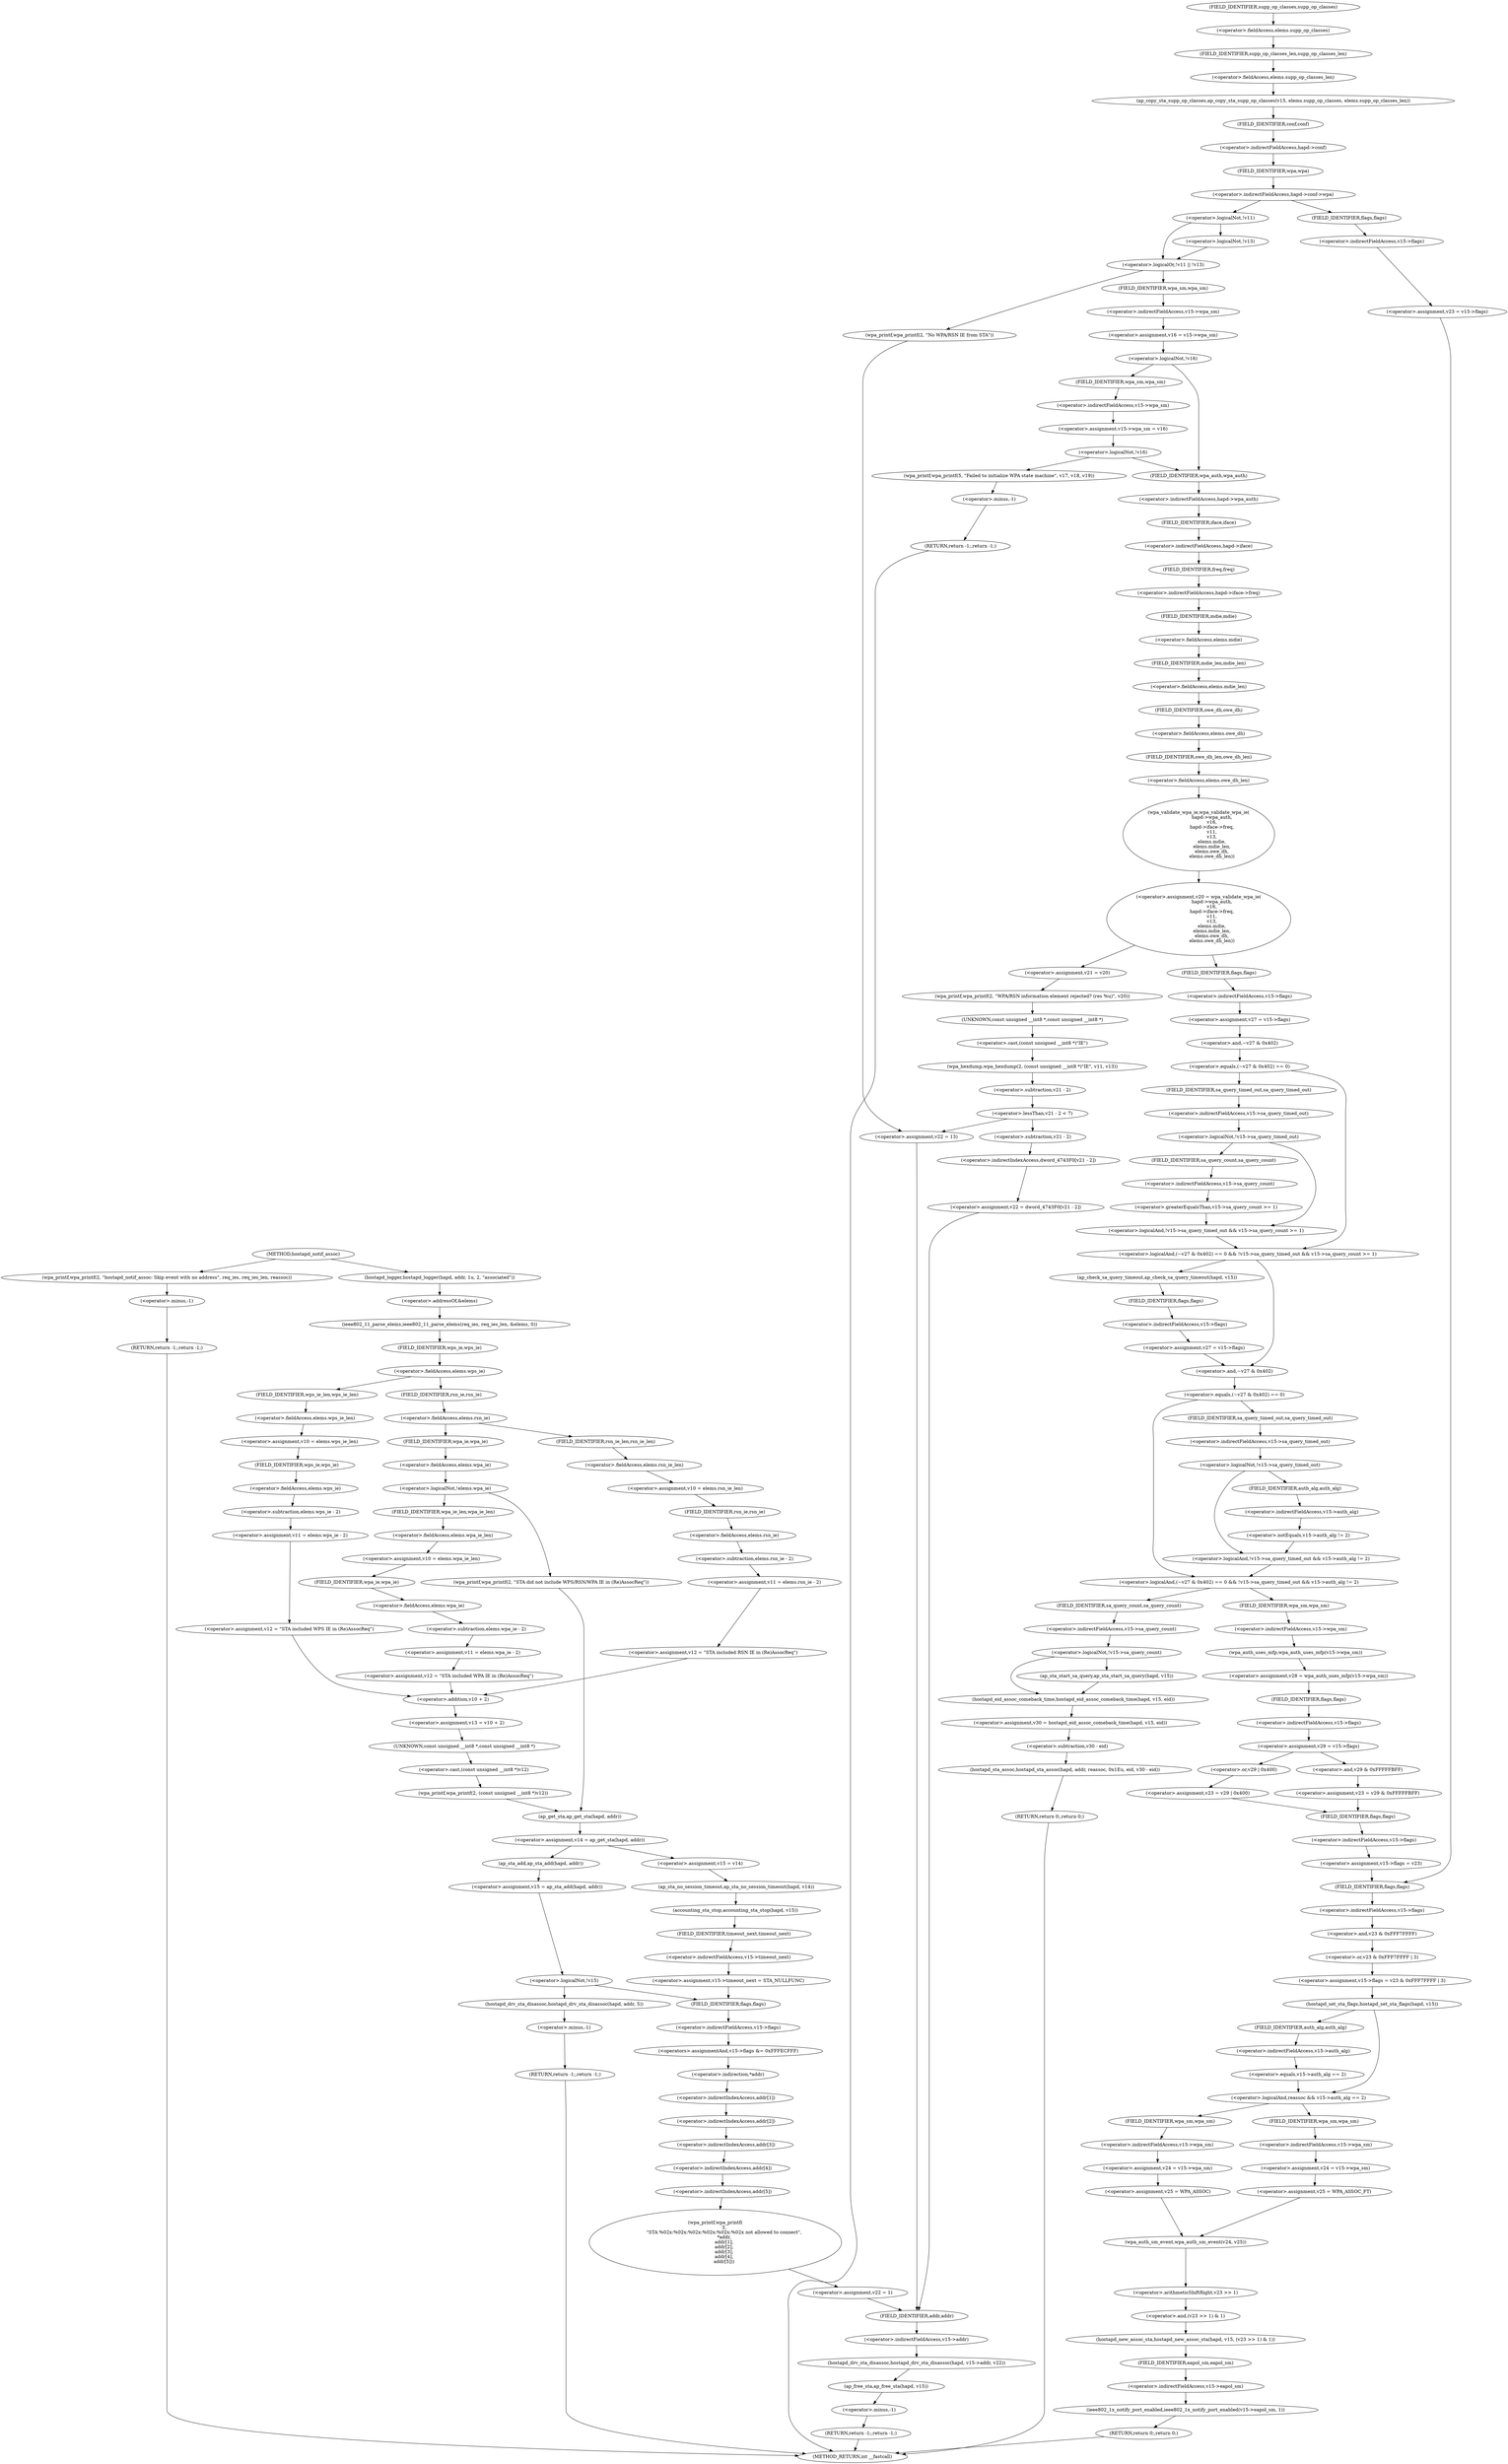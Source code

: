 digraph hostapd_notif_assoc {  
"1000155" [label = "(hostapd_logger,hostapd_logger(hapd, addr, 1u, 2, \"associated\"))" ]
"1000161" [label = "(ieee802_11_parse_elems,ieee802_11_parse_elems(req_ies, req_ies_len, &elems, 0))" ]
"1000164" [label = "(<operator>.addressOf,&elems)" ]
"1000168" [label = "(<operator>.fieldAccess,elems.wps_ie)" ]
"1000170" [label = "(FIELD_IDENTIFIER,wps_ie,wps_ie)" ]
"1000172" [label = "(<operator>.assignment,v10 = elems.wps_ie_len)" ]
"1000174" [label = "(<operator>.fieldAccess,elems.wps_ie_len)" ]
"1000176" [label = "(FIELD_IDENTIFIER,wps_ie_len,wps_ie_len)" ]
"1000177" [label = "(<operator>.assignment,v11 = elems.wps_ie - 2)" ]
"1000179" [label = "(<operator>.subtraction,elems.wps_ie - 2)" ]
"1000180" [label = "(<operator>.fieldAccess,elems.wps_ie)" ]
"1000182" [label = "(FIELD_IDENTIFIER,wps_ie,wps_ie)" ]
"1000184" [label = "(<operator>.assignment,v12 = \"STA included WPS IE in (Re)AssocReq\")" ]
"1000189" [label = "(<operator>.fieldAccess,elems.rsn_ie)" ]
"1000191" [label = "(FIELD_IDENTIFIER,rsn_ie,rsn_ie)" ]
"1000193" [label = "(<operator>.assignment,v10 = elems.rsn_ie_len)" ]
"1000195" [label = "(<operator>.fieldAccess,elems.rsn_ie_len)" ]
"1000197" [label = "(FIELD_IDENTIFIER,rsn_ie_len,rsn_ie_len)" ]
"1000198" [label = "(<operator>.assignment,v11 = elems.rsn_ie - 2)" ]
"1000200" [label = "(<operator>.subtraction,elems.rsn_ie - 2)" ]
"1000201" [label = "(<operator>.fieldAccess,elems.rsn_ie)" ]
"1000203" [label = "(FIELD_IDENTIFIER,rsn_ie,rsn_ie)" ]
"1000205" [label = "(<operator>.assignment,v12 = \"STA included RSN IE in (Re)AssocReq\")" ]
"1000211" [label = "(<operator>.logicalNot,!elems.wpa_ie)" ]
"1000212" [label = "(<operator>.fieldAccess,elems.wpa_ie)" ]
"1000214" [label = "(FIELD_IDENTIFIER,wpa_ie,wpa_ie)" ]
"1000216" [label = "(wpa_printf,wpa_printf(2, \"STA did not include WPS/RSN/WPA IE in (Re)AssocReq\"))" ]
"1000222" [label = "(<operator>.assignment,v14 = ap_get_sta(hapd, addr))" ]
"1000224" [label = "(ap_get_sta,ap_get_sta(hapd, addr))" ]
"1000230" [label = "(<operator>.assignment,v15 = v14)" ]
"1000233" [label = "(ap_sta_no_session_timeout,ap_sta_no_session_timeout(hapd, v14))" ]
"1000236" [label = "(accounting_sta_stop,accounting_sta_stop(hapd, v15))" ]
"1000239" [label = "(<operator>.assignment,v15->timeout_next = STA_NULLFUNC)" ]
"1000240" [label = "(<operator>.indirectFieldAccess,v15->timeout_next)" ]
"1000242" [label = "(FIELD_IDENTIFIER,timeout_next,timeout_next)" ]
"1000246" [label = "(<operator>.assignment,v15 = ap_sta_add(hapd, addr))" ]
"1000248" [label = "(ap_sta_add,ap_sta_add(hapd, addr))" ]
"1000252" [label = "(<operator>.logicalNot,!v15)" ]
"1000255" [label = "(hostapd_drv_sta_disassoc,hostapd_drv_sta_disassoc(hapd, addr, 5))" ]
"1000259" [label = "(RETURN,return -1;,return -1;)" ]
"1000260" [label = "(<operator>.minus,-1)" ]
"1000262" [label = "(<operators>.assignmentAnd,v15->flags &= 0xFFFECFFF)" ]
"1000263" [label = "(<operator>.indirectFieldAccess,v15->flags)" ]
"1000265" [label = "(FIELD_IDENTIFIER,flags,flags)" ]
"1000268" [label = "(wpa_printf,wpa_printf(\n            3,\n            \"STA %02x:%02x:%02x:%02x:%02x:%02x not allowed to connect\",\n            *addr,\n            addr[1],\n            addr[2],\n            addr[3],\n            addr[4],\n            addr[5]))" ]
"1000271" [label = "(<operator>.indirection,*addr)" ]
"1000273" [label = "(<operator>.indirectIndexAccess,addr[1])" ]
"1000276" [label = "(<operator>.indirectIndexAccess,addr[2])" ]
"1000279" [label = "(<operator>.indirectIndexAccess,addr[3])" ]
"1000282" [label = "(<operator>.indirectIndexAccess,addr[4])" ]
"1000285" [label = "(<operator>.indirectIndexAccess,addr[5])" ]
"1000288" [label = "(<operator>.assignment,v22 = 1)" ]
"1000292" [label = "(ap_copy_sta_supp_op_classes,ap_copy_sta_supp_op_classes(v15, elems.supp_op_classes, elems.supp_op_classes_len))" ]
"1000294" [label = "(<operator>.fieldAccess,elems.supp_op_classes)" ]
"1000296" [label = "(FIELD_IDENTIFIER,supp_op_classes,supp_op_classes)" ]
"1000297" [label = "(<operator>.fieldAccess,elems.supp_op_classes_len)" ]
"1000299" [label = "(FIELD_IDENTIFIER,supp_op_classes_len,supp_op_classes_len)" ]
"1000301" [label = "(<operator>.indirectFieldAccess,hapd->conf->wpa)" ]
"1000302" [label = "(<operator>.indirectFieldAccess,hapd->conf)" ]
"1000304" [label = "(FIELD_IDENTIFIER,conf,conf)" ]
"1000305" [label = "(FIELD_IDENTIFIER,wpa,wpa)" ]
"1000308" [label = "(<operator>.logicalOr,!v11 || !v13)" ]
"1000309" [label = "(<operator>.logicalNot,!v11)" ]
"1000311" [label = "(<operator>.logicalNot,!v13)" ]
"1000314" [label = "(wpa_printf,wpa_printf(2, \"No WPA/RSN IE from STA\"))" ]
"1000318" [label = "(<operator>.assignment,v16 = v15->wpa_sm)" ]
"1000320" [label = "(<operator>.indirectFieldAccess,v15->wpa_sm)" ]
"1000322" [label = "(FIELD_IDENTIFIER,wpa_sm,wpa_sm)" ]
"1000324" [label = "(<operator>.logicalNot,!v16)" ]
"1000327" [label = "(<operator>.assignment,v15->wpa_sm = v16)" ]
"1000328" [label = "(<operator>.indirectFieldAccess,v15->wpa_sm)" ]
"1000330" [label = "(FIELD_IDENTIFIER,wpa_sm,wpa_sm)" ]
"1000333" [label = "(<operator>.logicalNot,!v16)" ]
"1000336" [label = "(wpa_printf,wpa_printf(5, \"Failed to initialize WPA state machine\", v17, v18, v19))" ]
"1000342" [label = "(RETURN,return -1;,return -1;)" ]
"1000343" [label = "(<operator>.minus,-1)" ]
"1000345" [label = "(<operator>.assignment,v20 = wpa_validate_wpa_ie(\n                  hapd->wpa_auth,\n                  v16,\n                  hapd->iface->freq,\n                  v11,\n                  v13,\n                  elems.mdie,\n                  elems.mdie_len,\n                  elems.owe_dh,\n                  elems.owe_dh_len))" ]
"1000347" [label = "(wpa_validate_wpa_ie,wpa_validate_wpa_ie(\n                  hapd->wpa_auth,\n                  v16,\n                  hapd->iface->freq,\n                  v11,\n                  v13,\n                  elems.mdie,\n                  elems.mdie_len,\n                  elems.owe_dh,\n                  elems.owe_dh_len))" ]
"1000348" [label = "(<operator>.indirectFieldAccess,hapd->wpa_auth)" ]
"1000350" [label = "(FIELD_IDENTIFIER,wpa_auth,wpa_auth)" ]
"1000352" [label = "(<operator>.indirectFieldAccess,hapd->iface->freq)" ]
"1000353" [label = "(<operator>.indirectFieldAccess,hapd->iface)" ]
"1000355" [label = "(FIELD_IDENTIFIER,iface,iface)" ]
"1000356" [label = "(FIELD_IDENTIFIER,freq,freq)" ]
"1000359" [label = "(<operator>.fieldAccess,elems.mdie)" ]
"1000361" [label = "(FIELD_IDENTIFIER,mdie,mdie)" ]
"1000362" [label = "(<operator>.fieldAccess,elems.mdie_len)" ]
"1000364" [label = "(FIELD_IDENTIFIER,mdie_len,mdie_len)" ]
"1000365" [label = "(<operator>.fieldAccess,elems.owe_dh)" ]
"1000367" [label = "(FIELD_IDENTIFIER,owe_dh,owe_dh)" ]
"1000368" [label = "(<operator>.fieldAccess,elems.owe_dh_len)" ]
"1000370" [label = "(FIELD_IDENTIFIER,owe_dh_len,owe_dh_len)" ]
"1000374" [label = "(<operator>.assignment,v21 = v20)" ]
"1000377" [label = "(wpa_printf,wpa_printf(2, \"WPA/RSN information element rejected? (res %u)\", v20))" ]
"1000381" [label = "(wpa_hexdump,wpa_hexdump(2, (const unsigned __int8 *)\"IE\", v11, v13))" ]
"1000383" [label = "(<operator>.cast,(const unsigned __int8 *)\"IE\")" ]
"1000384" [label = "(UNKNOWN,const unsigned __int8 *,const unsigned __int8 *)" ]
"1000389" [label = "(<operator>.lessThan,v21 - 2 < 7)" ]
"1000390" [label = "(<operator>.subtraction,v21 - 2)" ]
"1000395" [label = "(<operator>.assignment,v22 = dword_4743F0[v21 - 2])" ]
"1000397" [label = "(<operator>.indirectIndexAccess,dword_4743F0[v21 - 2])" ]
"1000399" [label = "(<operator>.subtraction,v21 - 2)" ]
"1000403" [label = "(hostapd_drv_sta_disassoc,hostapd_drv_sta_disassoc(hapd, v15->addr, v22))" ]
"1000405" [label = "(<operator>.indirectFieldAccess,v15->addr)" ]
"1000407" [label = "(FIELD_IDENTIFIER,addr,addr)" ]
"1000409" [label = "(ap_free_sta,ap_free_sta(hapd, v15))" ]
"1000412" [label = "(RETURN,return -1;,return -1;)" ]
"1000413" [label = "(<operator>.minus,-1)" ]
"1000416" [label = "(<operator>.assignment,v22 = 13)" ]
"1000420" [label = "(<operator>.assignment,v27 = v15->flags)" ]
"1000422" [label = "(<operator>.indirectFieldAccess,v15->flags)" ]
"1000424" [label = "(FIELD_IDENTIFIER,flags,flags)" ]
"1000426" [label = "(<operator>.logicalAnd,(~v27 & 0x402) == 0 && !v15->sa_query_timed_out && v15->sa_query_count >= 1)" ]
"1000427" [label = "(<operator>.equals,(~v27 & 0x402) == 0)" ]
"1000428" [label = "(<operator>.and,~v27 & 0x402)" ]
"1000432" [label = "(<operator>.logicalAnd,!v15->sa_query_timed_out && v15->sa_query_count >= 1)" ]
"1000433" [label = "(<operator>.logicalNot,!v15->sa_query_timed_out)" ]
"1000434" [label = "(<operator>.indirectFieldAccess,v15->sa_query_timed_out)" ]
"1000436" [label = "(FIELD_IDENTIFIER,sa_query_timed_out,sa_query_timed_out)" ]
"1000437" [label = "(<operator>.greaterEqualsThan,v15->sa_query_count >= 1)" ]
"1000438" [label = "(<operator>.indirectFieldAccess,v15->sa_query_count)" ]
"1000440" [label = "(FIELD_IDENTIFIER,sa_query_count,sa_query_count)" ]
"1000443" [label = "(ap_check_sa_query_timeout,ap_check_sa_query_timeout(hapd, v15))" ]
"1000446" [label = "(<operator>.assignment,v27 = v15->flags)" ]
"1000448" [label = "(<operator>.indirectFieldAccess,v15->flags)" ]
"1000450" [label = "(FIELD_IDENTIFIER,flags,flags)" ]
"1000452" [label = "(<operator>.logicalAnd,(~v27 & 0x402) == 0 && !v15->sa_query_timed_out && v15->auth_alg != 2)" ]
"1000453" [label = "(<operator>.equals,(~v27 & 0x402) == 0)" ]
"1000454" [label = "(<operator>.and,~v27 & 0x402)" ]
"1000458" [label = "(<operator>.logicalAnd,!v15->sa_query_timed_out && v15->auth_alg != 2)" ]
"1000459" [label = "(<operator>.logicalNot,!v15->sa_query_timed_out)" ]
"1000460" [label = "(<operator>.indirectFieldAccess,v15->sa_query_timed_out)" ]
"1000462" [label = "(FIELD_IDENTIFIER,sa_query_timed_out,sa_query_timed_out)" ]
"1000463" [label = "(<operator>.notEquals,v15->auth_alg != 2)" ]
"1000464" [label = "(<operator>.indirectFieldAccess,v15->auth_alg)" ]
"1000466" [label = "(FIELD_IDENTIFIER,auth_alg,auth_alg)" ]
"1000470" [label = "(<operator>.logicalNot,!v15->sa_query_count)" ]
"1000471" [label = "(<operator>.indirectFieldAccess,v15->sa_query_count)" ]
"1000473" [label = "(FIELD_IDENTIFIER,sa_query_count,sa_query_count)" ]
"1000474" [label = "(ap_sta_start_sa_query,ap_sta_start_sa_query(hapd, v15))" ]
"1000477" [label = "(<operator>.assignment,v30 = hostapd_eid_assoc_comeback_time(hapd, v15, eid))" ]
"1000479" [label = "(hostapd_eid_assoc_comeback_time,hostapd_eid_assoc_comeback_time(hapd, v15, eid))" ]
"1000483" [label = "(hostapd_sta_assoc,hostapd_sta_assoc(hapd, addr, reassoc, 0x1Eu, eid, v30 - eid))" ]
"1000489" [label = "(<operator>.subtraction,v30 - eid)" ]
"1000492" [label = "(RETURN,return 0;,return 0;)" ]
"1000494" [label = "(<operator>.assignment,v28 = wpa_auth_uses_mfp(v15->wpa_sm))" ]
"1000496" [label = "(wpa_auth_uses_mfp,wpa_auth_uses_mfp(v15->wpa_sm))" ]
"1000497" [label = "(<operator>.indirectFieldAccess,v15->wpa_sm)" ]
"1000499" [label = "(FIELD_IDENTIFIER,wpa_sm,wpa_sm)" ]
"1000500" [label = "(<operator>.assignment,v29 = v15->flags)" ]
"1000502" [label = "(<operator>.indirectFieldAccess,v15->flags)" ]
"1000504" [label = "(FIELD_IDENTIFIER,flags,flags)" ]
"1000507" [label = "(<operator>.assignment,v23 = v29 | 0x400)" ]
"1000509" [label = "(<operator>.or,v29 | 0x400)" ]
"1000513" [label = "(<operator>.assignment,v23 = v29 & 0xFFFFFBFF)" ]
"1000515" [label = "(<operator>.and,v29 & 0xFFFFFBFF)" ]
"1000518" [label = "(<operator>.assignment,v15->flags = v23)" ]
"1000519" [label = "(<operator>.indirectFieldAccess,v15->flags)" ]
"1000521" [label = "(FIELD_IDENTIFIER,flags,flags)" ]
"1000525" [label = "(<operator>.assignment,v23 = v15->flags)" ]
"1000527" [label = "(<operator>.indirectFieldAccess,v15->flags)" ]
"1000529" [label = "(FIELD_IDENTIFIER,flags,flags)" ]
"1000530" [label = "(<operator>.assignment,v15->flags = v23 & 0xFFF7FFFF | 3)" ]
"1000531" [label = "(<operator>.indirectFieldAccess,v15->flags)" ]
"1000533" [label = "(FIELD_IDENTIFIER,flags,flags)" ]
"1000534" [label = "(<operator>.or,v23 & 0xFFF7FFFF | 3)" ]
"1000535" [label = "(<operator>.and,v23 & 0xFFF7FFFF)" ]
"1000539" [label = "(hostapd_set_sta_flags,hostapd_set_sta_flags(hapd, v15))" ]
"1000543" [label = "(<operator>.logicalAnd,reassoc && v15->auth_alg == 2)" ]
"1000545" [label = "(<operator>.equals,v15->auth_alg == 2)" ]
"1000546" [label = "(<operator>.indirectFieldAccess,v15->auth_alg)" ]
"1000548" [label = "(FIELD_IDENTIFIER,auth_alg,auth_alg)" ]
"1000551" [label = "(<operator>.assignment,v24 = v15->wpa_sm)" ]
"1000553" [label = "(<operator>.indirectFieldAccess,v15->wpa_sm)" ]
"1000555" [label = "(FIELD_IDENTIFIER,wpa_sm,wpa_sm)" ]
"1000556" [label = "(<operator>.assignment,v25 = WPA_ASSOC_FT)" ]
"1000561" [label = "(<operator>.assignment,v24 = v15->wpa_sm)" ]
"1000563" [label = "(<operator>.indirectFieldAccess,v15->wpa_sm)" ]
"1000565" [label = "(FIELD_IDENTIFIER,wpa_sm,wpa_sm)" ]
"1000566" [label = "(<operator>.assignment,v25 = WPA_ASSOC)" ]
"1000569" [label = "(wpa_auth_sm_event,wpa_auth_sm_event(v24, v25))" ]
"1000572" [label = "(hostapd_new_assoc_sta,hostapd_new_assoc_sta(hapd, v15, (v23 >> 1) & 1))" ]
"1000575" [label = "(<operator>.and,(v23 >> 1) & 1)" ]
"1000576" [label = "(<operator>.arithmeticShiftRight,v23 >> 1)" ]
"1000580" [label = "(ieee802_1x_notify_port_enabled,ieee802_1x_notify_port_enabled(v15->eapol_sm, 1))" ]
"1000581" [label = "(<operator>.indirectFieldAccess,v15->eapol_sm)" ]
"1000583" [label = "(FIELD_IDENTIFIER,eapol_sm,eapol_sm)" ]
"1000585" [label = "(RETURN,return 0;,return 0;)" ]
"1000587" [label = "(<operator>.assignment,v10 = elems.wpa_ie_len)" ]
"1000589" [label = "(<operator>.fieldAccess,elems.wpa_ie_len)" ]
"1000591" [label = "(FIELD_IDENTIFIER,wpa_ie_len,wpa_ie_len)" ]
"1000592" [label = "(<operator>.assignment,v11 = elems.wpa_ie - 2)" ]
"1000594" [label = "(<operator>.subtraction,elems.wpa_ie - 2)" ]
"1000595" [label = "(<operator>.fieldAccess,elems.wpa_ie)" ]
"1000597" [label = "(FIELD_IDENTIFIER,wpa_ie,wpa_ie)" ]
"1000599" [label = "(<operator>.assignment,v12 = \"STA included WPA IE in (Re)AssocReq\")" ]
"1000602" [label = "(<operator>.assignment,v13 = v10 + 2)" ]
"1000604" [label = "(<operator>.addition,v10 + 2)" ]
"1000607" [label = "(wpa_printf,wpa_printf(2, (const unsigned __int8 *)v12))" ]
"1000609" [label = "(<operator>.cast,(const unsigned __int8 *)v12)" ]
"1000610" [label = "(UNKNOWN,const unsigned __int8 *,const unsigned __int8 *)" ]
"1000613" [label = "(wpa_printf,wpa_printf(2, \"hostapd_notif_assoc: Skip event with no address\", req_ies, req_ies_len, reassoc))" ]
"1000619" [label = "(RETURN,return -1;,return -1;)" ]
"1000620" [label = "(<operator>.minus,-1)" ]
"1000123" [label = "(METHOD,hostapd_notif_assoc)" ]
"1000622" [label = "(METHOD_RETURN,int __fastcall)" ]
  "1000155" -> "1000164" 
  "1000161" -> "1000170" 
  "1000164" -> "1000161" 
  "1000168" -> "1000176" 
  "1000168" -> "1000191" 
  "1000170" -> "1000168" 
  "1000172" -> "1000182" 
  "1000174" -> "1000172" 
  "1000176" -> "1000174" 
  "1000177" -> "1000184" 
  "1000179" -> "1000177" 
  "1000180" -> "1000179" 
  "1000182" -> "1000180" 
  "1000184" -> "1000604" 
  "1000189" -> "1000197" 
  "1000189" -> "1000214" 
  "1000191" -> "1000189" 
  "1000193" -> "1000203" 
  "1000195" -> "1000193" 
  "1000197" -> "1000195" 
  "1000198" -> "1000205" 
  "1000200" -> "1000198" 
  "1000201" -> "1000200" 
  "1000203" -> "1000201" 
  "1000205" -> "1000604" 
  "1000211" -> "1000216" 
  "1000211" -> "1000591" 
  "1000212" -> "1000211" 
  "1000214" -> "1000212" 
  "1000216" -> "1000224" 
  "1000222" -> "1000230" 
  "1000222" -> "1000248" 
  "1000224" -> "1000222" 
  "1000230" -> "1000233" 
  "1000233" -> "1000236" 
  "1000236" -> "1000242" 
  "1000239" -> "1000265" 
  "1000240" -> "1000239" 
  "1000242" -> "1000240" 
  "1000246" -> "1000252" 
  "1000248" -> "1000246" 
  "1000252" -> "1000255" 
  "1000252" -> "1000265" 
  "1000255" -> "1000260" 
  "1000259" -> "1000622" 
  "1000260" -> "1000259" 
  "1000262" -> "1000271" 
  "1000263" -> "1000262" 
  "1000265" -> "1000263" 
  "1000268" -> "1000288" 
  "1000271" -> "1000273" 
  "1000273" -> "1000276" 
  "1000276" -> "1000279" 
  "1000279" -> "1000282" 
  "1000282" -> "1000285" 
  "1000285" -> "1000268" 
  "1000288" -> "1000407" 
  "1000292" -> "1000304" 
  "1000294" -> "1000299" 
  "1000296" -> "1000294" 
  "1000297" -> "1000292" 
  "1000299" -> "1000297" 
  "1000301" -> "1000309" 
  "1000301" -> "1000529" 
  "1000302" -> "1000305" 
  "1000304" -> "1000302" 
  "1000305" -> "1000301" 
  "1000308" -> "1000314" 
  "1000308" -> "1000322" 
  "1000309" -> "1000308" 
  "1000309" -> "1000311" 
  "1000311" -> "1000308" 
  "1000314" -> "1000416" 
  "1000318" -> "1000324" 
  "1000320" -> "1000318" 
  "1000322" -> "1000320" 
  "1000324" -> "1000330" 
  "1000324" -> "1000350" 
  "1000327" -> "1000333" 
  "1000328" -> "1000327" 
  "1000330" -> "1000328" 
  "1000333" -> "1000336" 
  "1000333" -> "1000350" 
  "1000336" -> "1000343" 
  "1000342" -> "1000622" 
  "1000343" -> "1000342" 
  "1000345" -> "1000374" 
  "1000345" -> "1000424" 
  "1000347" -> "1000345" 
  "1000348" -> "1000355" 
  "1000350" -> "1000348" 
  "1000352" -> "1000361" 
  "1000353" -> "1000356" 
  "1000355" -> "1000353" 
  "1000356" -> "1000352" 
  "1000359" -> "1000364" 
  "1000361" -> "1000359" 
  "1000362" -> "1000367" 
  "1000364" -> "1000362" 
  "1000365" -> "1000370" 
  "1000367" -> "1000365" 
  "1000368" -> "1000347" 
  "1000370" -> "1000368" 
  "1000374" -> "1000377" 
  "1000377" -> "1000384" 
  "1000381" -> "1000390" 
  "1000383" -> "1000381" 
  "1000384" -> "1000383" 
  "1000389" -> "1000399" 
  "1000389" -> "1000416" 
  "1000390" -> "1000389" 
  "1000395" -> "1000407" 
  "1000397" -> "1000395" 
  "1000399" -> "1000397" 
  "1000403" -> "1000409" 
  "1000405" -> "1000403" 
  "1000407" -> "1000405" 
  "1000409" -> "1000413" 
  "1000412" -> "1000622" 
  "1000413" -> "1000412" 
  "1000416" -> "1000407" 
  "1000420" -> "1000428" 
  "1000422" -> "1000420" 
  "1000424" -> "1000422" 
  "1000426" -> "1000443" 
  "1000426" -> "1000454" 
  "1000427" -> "1000426" 
  "1000427" -> "1000436" 
  "1000428" -> "1000427" 
  "1000432" -> "1000426" 
  "1000433" -> "1000432" 
  "1000433" -> "1000440" 
  "1000434" -> "1000433" 
  "1000436" -> "1000434" 
  "1000437" -> "1000432" 
  "1000438" -> "1000437" 
  "1000440" -> "1000438" 
  "1000443" -> "1000450" 
  "1000446" -> "1000454" 
  "1000448" -> "1000446" 
  "1000450" -> "1000448" 
  "1000452" -> "1000473" 
  "1000452" -> "1000499" 
  "1000453" -> "1000452" 
  "1000453" -> "1000462" 
  "1000454" -> "1000453" 
  "1000458" -> "1000452" 
  "1000459" -> "1000458" 
  "1000459" -> "1000466" 
  "1000460" -> "1000459" 
  "1000462" -> "1000460" 
  "1000463" -> "1000458" 
  "1000464" -> "1000463" 
  "1000466" -> "1000464" 
  "1000470" -> "1000474" 
  "1000470" -> "1000479" 
  "1000471" -> "1000470" 
  "1000473" -> "1000471" 
  "1000474" -> "1000479" 
  "1000477" -> "1000489" 
  "1000479" -> "1000477" 
  "1000483" -> "1000492" 
  "1000489" -> "1000483" 
  "1000492" -> "1000622" 
  "1000494" -> "1000504" 
  "1000496" -> "1000494" 
  "1000497" -> "1000496" 
  "1000499" -> "1000497" 
  "1000500" -> "1000509" 
  "1000500" -> "1000515" 
  "1000502" -> "1000500" 
  "1000504" -> "1000502" 
  "1000507" -> "1000521" 
  "1000509" -> "1000507" 
  "1000513" -> "1000521" 
  "1000515" -> "1000513" 
  "1000518" -> "1000533" 
  "1000519" -> "1000518" 
  "1000521" -> "1000519" 
  "1000525" -> "1000533" 
  "1000527" -> "1000525" 
  "1000529" -> "1000527" 
  "1000530" -> "1000539" 
  "1000531" -> "1000535" 
  "1000533" -> "1000531" 
  "1000534" -> "1000530" 
  "1000535" -> "1000534" 
  "1000539" -> "1000543" 
  "1000539" -> "1000548" 
  "1000543" -> "1000555" 
  "1000543" -> "1000565" 
  "1000545" -> "1000543" 
  "1000546" -> "1000545" 
  "1000548" -> "1000546" 
  "1000551" -> "1000556" 
  "1000553" -> "1000551" 
  "1000555" -> "1000553" 
  "1000556" -> "1000569" 
  "1000561" -> "1000566" 
  "1000563" -> "1000561" 
  "1000565" -> "1000563" 
  "1000566" -> "1000569" 
  "1000569" -> "1000576" 
  "1000572" -> "1000583" 
  "1000575" -> "1000572" 
  "1000576" -> "1000575" 
  "1000580" -> "1000585" 
  "1000581" -> "1000580" 
  "1000583" -> "1000581" 
  "1000585" -> "1000622" 
  "1000587" -> "1000597" 
  "1000589" -> "1000587" 
  "1000591" -> "1000589" 
  "1000592" -> "1000599" 
  "1000594" -> "1000592" 
  "1000595" -> "1000594" 
  "1000597" -> "1000595" 
  "1000599" -> "1000604" 
  "1000602" -> "1000610" 
  "1000604" -> "1000602" 
  "1000607" -> "1000224" 
  "1000609" -> "1000607" 
  "1000610" -> "1000609" 
  "1000613" -> "1000620" 
  "1000619" -> "1000622" 
  "1000620" -> "1000619" 
  "1000123" -> "1000155" 
  "1000123" -> "1000613" 
}

